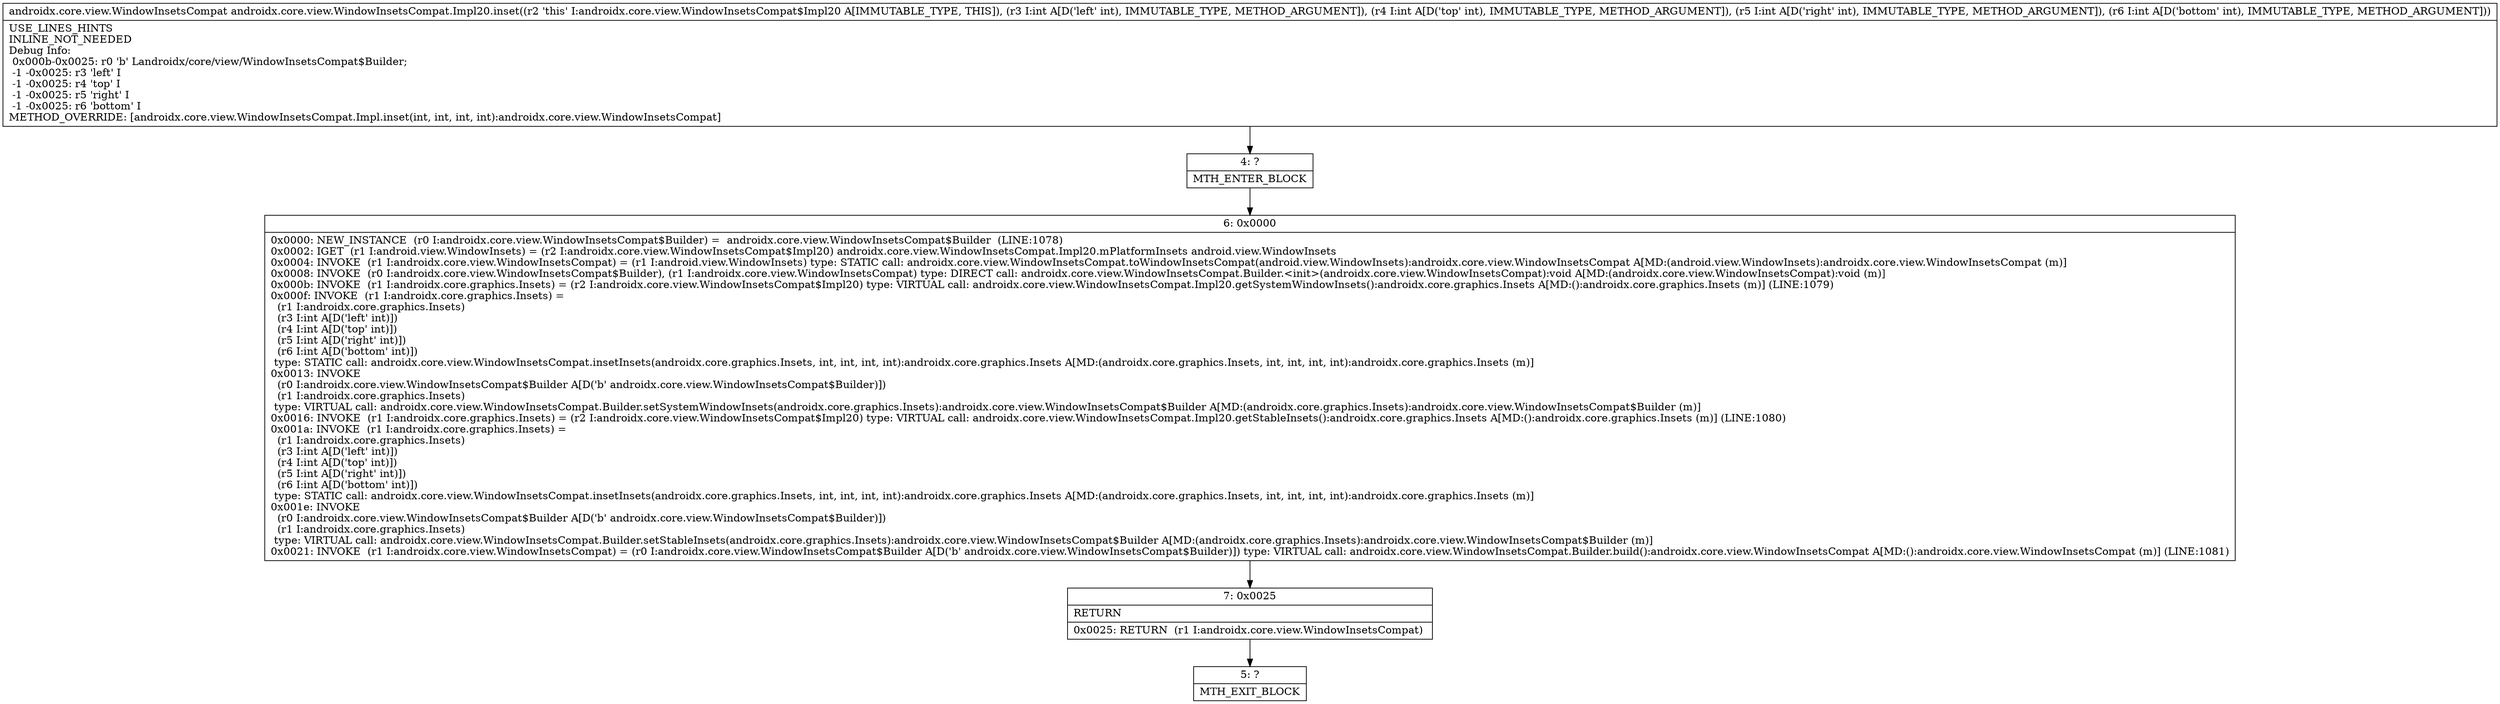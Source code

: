 digraph "CFG forandroidx.core.view.WindowInsetsCompat.Impl20.inset(IIII)Landroidx\/core\/view\/WindowInsetsCompat;" {
Node_4 [shape=record,label="{4\:\ ?|MTH_ENTER_BLOCK\l}"];
Node_6 [shape=record,label="{6\:\ 0x0000|0x0000: NEW_INSTANCE  (r0 I:androidx.core.view.WindowInsetsCompat$Builder) =  androidx.core.view.WindowInsetsCompat$Builder  (LINE:1078)\l0x0002: IGET  (r1 I:android.view.WindowInsets) = (r2 I:androidx.core.view.WindowInsetsCompat$Impl20) androidx.core.view.WindowInsetsCompat.Impl20.mPlatformInsets android.view.WindowInsets \l0x0004: INVOKE  (r1 I:androidx.core.view.WindowInsetsCompat) = (r1 I:android.view.WindowInsets) type: STATIC call: androidx.core.view.WindowInsetsCompat.toWindowInsetsCompat(android.view.WindowInsets):androidx.core.view.WindowInsetsCompat A[MD:(android.view.WindowInsets):androidx.core.view.WindowInsetsCompat (m)]\l0x0008: INVOKE  (r0 I:androidx.core.view.WindowInsetsCompat$Builder), (r1 I:androidx.core.view.WindowInsetsCompat) type: DIRECT call: androidx.core.view.WindowInsetsCompat.Builder.\<init\>(androidx.core.view.WindowInsetsCompat):void A[MD:(androidx.core.view.WindowInsetsCompat):void (m)]\l0x000b: INVOKE  (r1 I:androidx.core.graphics.Insets) = (r2 I:androidx.core.view.WindowInsetsCompat$Impl20) type: VIRTUAL call: androidx.core.view.WindowInsetsCompat.Impl20.getSystemWindowInsets():androidx.core.graphics.Insets A[MD:():androidx.core.graphics.Insets (m)] (LINE:1079)\l0x000f: INVOKE  (r1 I:androidx.core.graphics.Insets) = \l  (r1 I:androidx.core.graphics.Insets)\l  (r3 I:int A[D('left' int)])\l  (r4 I:int A[D('top' int)])\l  (r5 I:int A[D('right' int)])\l  (r6 I:int A[D('bottom' int)])\l type: STATIC call: androidx.core.view.WindowInsetsCompat.insetInsets(androidx.core.graphics.Insets, int, int, int, int):androidx.core.graphics.Insets A[MD:(androidx.core.graphics.Insets, int, int, int, int):androidx.core.graphics.Insets (m)]\l0x0013: INVOKE  \l  (r0 I:androidx.core.view.WindowInsetsCompat$Builder A[D('b' androidx.core.view.WindowInsetsCompat$Builder)])\l  (r1 I:androidx.core.graphics.Insets)\l type: VIRTUAL call: androidx.core.view.WindowInsetsCompat.Builder.setSystemWindowInsets(androidx.core.graphics.Insets):androidx.core.view.WindowInsetsCompat$Builder A[MD:(androidx.core.graphics.Insets):androidx.core.view.WindowInsetsCompat$Builder (m)]\l0x0016: INVOKE  (r1 I:androidx.core.graphics.Insets) = (r2 I:androidx.core.view.WindowInsetsCompat$Impl20) type: VIRTUAL call: androidx.core.view.WindowInsetsCompat.Impl20.getStableInsets():androidx.core.graphics.Insets A[MD:():androidx.core.graphics.Insets (m)] (LINE:1080)\l0x001a: INVOKE  (r1 I:androidx.core.graphics.Insets) = \l  (r1 I:androidx.core.graphics.Insets)\l  (r3 I:int A[D('left' int)])\l  (r4 I:int A[D('top' int)])\l  (r5 I:int A[D('right' int)])\l  (r6 I:int A[D('bottom' int)])\l type: STATIC call: androidx.core.view.WindowInsetsCompat.insetInsets(androidx.core.graphics.Insets, int, int, int, int):androidx.core.graphics.Insets A[MD:(androidx.core.graphics.Insets, int, int, int, int):androidx.core.graphics.Insets (m)]\l0x001e: INVOKE  \l  (r0 I:androidx.core.view.WindowInsetsCompat$Builder A[D('b' androidx.core.view.WindowInsetsCompat$Builder)])\l  (r1 I:androidx.core.graphics.Insets)\l type: VIRTUAL call: androidx.core.view.WindowInsetsCompat.Builder.setStableInsets(androidx.core.graphics.Insets):androidx.core.view.WindowInsetsCompat$Builder A[MD:(androidx.core.graphics.Insets):androidx.core.view.WindowInsetsCompat$Builder (m)]\l0x0021: INVOKE  (r1 I:androidx.core.view.WindowInsetsCompat) = (r0 I:androidx.core.view.WindowInsetsCompat$Builder A[D('b' androidx.core.view.WindowInsetsCompat$Builder)]) type: VIRTUAL call: androidx.core.view.WindowInsetsCompat.Builder.build():androidx.core.view.WindowInsetsCompat A[MD:():androidx.core.view.WindowInsetsCompat (m)] (LINE:1081)\l}"];
Node_7 [shape=record,label="{7\:\ 0x0025|RETURN\l|0x0025: RETURN  (r1 I:androidx.core.view.WindowInsetsCompat) \l}"];
Node_5 [shape=record,label="{5\:\ ?|MTH_EXIT_BLOCK\l}"];
MethodNode[shape=record,label="{androidx.core.view.WindowInsetsCompat androidx.core.view.WindowInsetsCompat.Impl20.inset((r2 'this' I:androidx.core.view.WindowInsetsCompat$Impl20 A[IMMUTABLE_TYPE, THIS]), (r3 I:int A[D('left' int), IMMUTABLE_TYPE, METHOD_ARGUMENT]), (r4 I:int A[D('top' int), IMMUTABLE_TYPE, METHOD_ARGUMENT]), (r5 I:int A[D('right' int), IMMUTABLE_TYPE, METHOD_ARGUMENT]), (r6 I:int A[D('bottom' int), IMMUTABLE_TYPE, METHOD_ARGUMENT]))  | USE_LINES_HINTS\lINLINE_NOT_NEEDED\lDebug Info:\l  0x000b\-0x0025: r0 'b' Landroidx\/core\/view\/WindowInsetsCompat$Builder;\l  \-1 \-0x0025: r3 'left' I\l  \-1 \-0x0025: r4 'top' I\l  \-1 \-0x0025: r5 'right' I\l  \-1 \-0x0025: r6 'bottom' I\lMETHOD_OVERRIDE: [androidx.core.view.WindowInsetsCompat.Impl.inset(int, int, int, int):androidx.core.view.WindowInsetsCompat]\l}"];
MethodNode -> Node_4;Node_4 -> Node_6;
Node_6 -> Node_7;
Node_7 -> Node_5;
}

